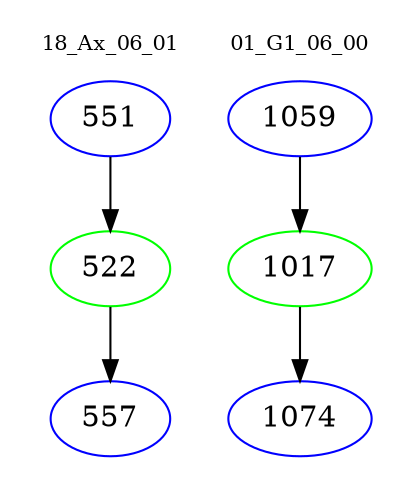 digraph{
subgraph cluster_0 {
color = white
label = "18_Ax_06_01";
fontsize=10;
T0_551 [label="551", color="blue"]
T0_551 -> T0_522 [color="black"]
T0_522 [label="522", color="green"]
T0_522 -> T0_557 [color="black"]
T0_557 [label="557", color="blue"]
}
subgraph cluster_1 {
color = white
label = "01_G1_06_00";
fontsize=10;
T1_1059 [label="1059", color="blue"]
T1_1059 -> T1_1017 [color="black"]
T1_1017 [label="1017", color="green"]
T1_1017 -> T1_1074 [color="black"]
T1_1074 [label="1074", color="blue"]
}
}
